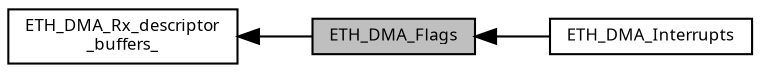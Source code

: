 digraph "ETH_DMA_Flags"
{
  edge [fontname="Sans",fontsize="8",labelfontname="Sans",labelfontsize="8"];
  node [fontname="Sans",fontsize="8",shape=record];
  rankdir=LR;
  Node2 [label="ETH_DMA_Interrupts",height=0.2,width=0.4,color="black", fillcolor="white", style="filled",URL="$group___e_t_h___d_m_a___interrupts.html"];
  Node0 [label="ETH_DMA_Flags",height=0.2,width=0.4,color="black", fillcolor="grey75", style="filled", fontcolor="black"];
  Node1 [label="ETH_DMA_Rx_descriptor\l_buffers_",height=0.2,width=0.4,color="black", fillcolor="white", style="filled",URL="$group___e_t_h___d_m_a___rx__descriptor__buffers__.html"];
  Node1->Node0 [shape=plaintext, dir="back", style="solid"];
  Node0->Node2 [shape=plaintext, dir="back", style="solid"];
}
